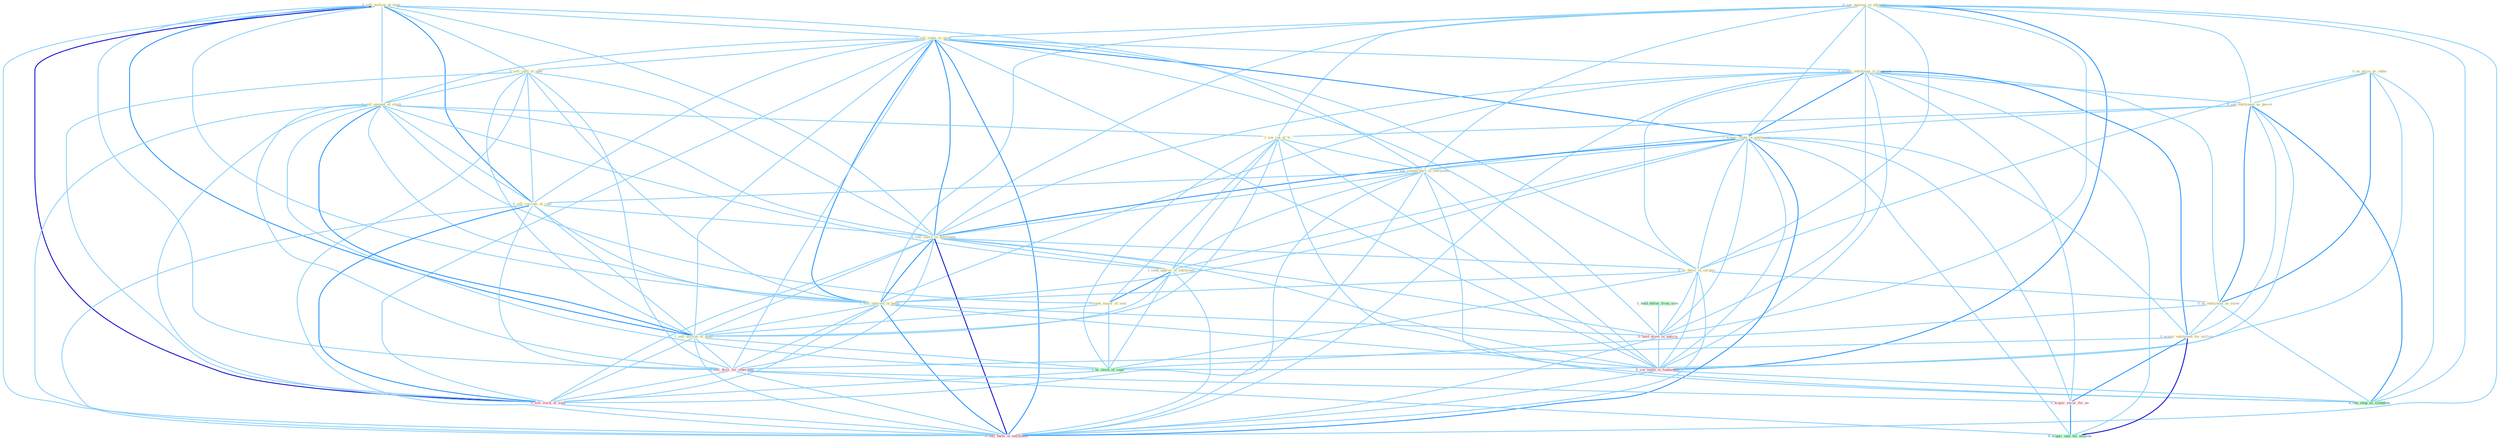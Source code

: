 Graph G{ 
    node
    [shape=polygon,style=filled,width=.5,height=.06,color="#BDFCC9",fixedsize=true,fontsize=4,
    fontcolor="#2f4f4f"];
    {node
    [color="#ffffe0", fontcolor="#8b7d6b"] "0_sell_million_at_time " "0_see_messag_in_advertis " "1_sell_stake_in_mine " "0_sell_cattl_to_oper " "1_sell_amount_of_stock " "0_us_prize_as_induc " "0_acquir_entitynam_in_transact " "0_see_entitynam_as_power " "1_acquir_stake_in_entitynam " "1_see_cut_of_% " "1_see_counterpart_at_entitynam " "0_sell_currenc_at_rate " "1_sell_share_in_entitynam " "1_seek_approv_of_entitynam " "0_us_devic_in_surgeri " "1_seek_major_of_seat " "0_us_entitynam_as_stone " "1_sell_interest_in_hotel " "1_sell_million_of_bond " "0_acquir_entitynam_for_million "}
{node [color="#fff0f5", fontcolor="#b22222"] "0_sell_divis_for_othernum " "1_acquir_secur_for_an " "0_hold_asset_in_anticip " "0_sell_stock_at_time " "0_see_anyth_in_fundament " "0_sell_them_in_entitynam "}
edge [color="#B0E2FF"];

	"0_sell_million_at_time " -- "1_sell_stake_in_mine " [w="1", color="#87cefa" ];
	"0_sell_million_at_time " -- "0_sell_cattl_to_oper " [w="1", color="#87cefa" ];
	"0_sell_million_at_time " -- "1_sell_amount_of_stock " [w="1", color="#87cefa" ];
	"0_sell_million_at_time " -- "1_see_counterpart_at_entitynam " [w="1", color="#87cefa" ];
	"0_sell_million_at_time " -- "0_sell_currenc_at_rate " [w="2", color="#1e90ff" , len=0.8];
	"0_sell_million_at_time " -- "1_sell_share_in_entitynam " [w="1", color="#87cefa" ];
	"0_sell_million_at_time " -- "1_sell_interest_in_hotel " [w="1", color="#87cefa" ];
	"0_sell_million_at_time " -- "1_sell_million_of_bond " [w="2", color="#1e90ff" , len=0.8];
	"0_sell_million_at_time " -- "0_sell_divis_for_othernum " [w="1", color="#87cefa" ];
	"0_sell_million_at_time " -- "0_sell_stock_at_time " [w="3", color="#0000cd" , len=0.6];
	"0_sell_million_at_time " -- "0_sell_them_in_entitynam " [w="1", color="#87cefa" ];
	"0_see_messag_in_advertis " -- "1_sell_stake_in_mine " [w="1", color="#87cefa" ];
	"0_see_messag_in_advertis " -- "0_acquir_entitynam_in_transact " [w="1", color="#87cefa" ];
	"0_see_messag_in_advertis " -- "0_see_entitynam_as_power " [w="1", color="#87cefa" ];
	"0_see_messag_in_advertis " -- "1_acquir_stake_in_entitynam " [w="1", color="#87cefa" ];
	"0_see_messag_in_advertis " -- "1_see_cut_of_% " [w="1", color="#87cefa" ];
	"0_see_messag_in_advertis " -- "1_see_counterpart_at_entitynam " [w="1", color="#87cefa" ];
	"0_see_messag_in_advertis " -- "1_sell_share_in_entitynam " [w="1", color="#87cefa" ];
	"0_see_messag_in_advertis " -- "0_us_devic_in_surgeri " [w="1", color="#87cefa" ];
	"0_see_messag_in_advertis " -- "1_sell_interest_in_hotel " [w="1", color="#87cefa" ];
	"0_see_messag_in_advertis " -- "0_hold_asset_in_anticip " [w="1", color="#87cefa" ];
	"0_see_messag_in_advertis " -- "0_see_anyth_in_fundament " [w="2", color="#1e90ff" , len=0.8];
	"0_see_messag_in_advertis " -- "0_see_shop_as_symptom " [w="1", color="#87cefa" ];
	"0_see_messag_in_advertis " -- "0_sell_them_in_entitynam " [w="1", color="#87cefa" ];
	"1_sell_stake_in_mine " -- "0_sell_cattl_to_oper " [w="1", color="#87cefa" ];
	"1_sell_stake_in_mine " -- "1_sell_amount_of_stock " [w="1", color="#87cefa" ];
	"1_sell_stake_in_mine " -- "0_acquir_entitynam_in_transact " [w="1", color="#87cefa" ];
	"1_sell_stake_in_mine " -- "1_acquir_stake_in_entitynam " [w="2", color="#1e90ff" , len=0.8];
	"1_sell_stake_in_mine " -- "0_sell_currenc_at_rate " [w="1", color="#87cefa" ];
	"1_sell_stake_in_mine " -- "1_sell_share_in_entitynam " [w="2", color="#1e90ff" , len=0.8];
	"1_sell_stake_in_mine " -- "0_us_devic_in_surgeri " [w="1", color="#87cefa" ];
	"1_sell_stake_in_mine " -- "1_sell_interest_in_hotel " [w="2", color="#1e90ff" , len=0.8];
	"1_sell_stake_in_mine " -- "1_sell_million_of_bond " [w="1", color="#87cefa" ];
	"1_sell_stake_in_mine " -- "0_sell_divis_for_othernum " [w="1", color="#87cefa" ];
	"1_sell_stake_in_mine " -- "0_hold_asset_in_anticip " [w="1", color="#87cefa" ];
	"1_sell_stake_in_mine " -- "0_sell_stock_at_time " [w="1", color="#87cefa" ];
	"1_sell_stake_in_mine " -- "0_see_anyth_in_fundament " [w="1", color="#87cefa" ];
	"1_sell_stake_in_mine " -- "0_sell_them_in_entitynam " [w="2", color="#1e90ff" , len=0.8];
	"0_sell_cattl_to_oper " -- "1_sell_amount_of_stock " [w="1", color="#87cefa" ];
	"0_sell_cattl_to_oper " -- "0_sell_currenc_at_rate " [w="1", color="#87cefa" ];
	"0_sell_cattl_to_oper " -- "1_sell_share_in_entitynam " [w="1", color="#87cefa" ];
	"0_sell_cattl_to_oper " -- "1_sell_interest_in_hotel " [w="1", color="#87cefa" ];
	"0_sell_cattl_to_oper " -- "1_sell_million_of_bond " [w="1", color="#87cefa" ];
	"0_sell_cattl_to_oper " -- "0_sell_divis_for_othernum " [w="1", color="#87cefa" ];
	"0_sell_cattl_to_oper " -- "0_sell_stock_at_time " [w="1", color="#87cefa" ];
	"0_sell_cattl_to_oper " -- "0_sell_them_in_entitynam " [w="1", color="#87cefa" ];
	"1_sell_amount_of_stock " -- "1_see_cut_of_% " [w="1", color="#87cefa" ];
	"1_sell_amount_of_stock " -- "0_sell_currenc_at_rate " [w="1", color="#87cefa" ];
	"1_sell_amount_of_stock " -- "1_sell_share_in_entitynam " [w="1", color="#87cefa" ];
	"1_sell_amount_of_stock " -- "1_seek_approv_of_entitynam " [w="1", color="#87cefa" ];
	"1_sell_amount_of_stock " -- "1_seek_major_of_seat " [w="1", color="#87cefa" ];
	"1_sell_amount_of_stock " -- "1_sell_interest_in_hotel " [w="1", color="#87cefa" ];
	"1_sell_amount_of_stock " -- "1_sell_million_of_bond " [w="2", color="#1e90ff" , len=0.8];
	"1_sell_amount_of_stock " -- "0_sell_divis_for_othernum " [w="1", color="#87cefa" ];
	"1_sell_amount_of_stock " -- "1_us_stock_of_capit " [w="1", color="#87cefa" ];
	"1_sell_amount_of_stock " -- "0_sell_stock_at_time " [w="1", color="#87cefa" ];
	"1_sell_amount_of_stock " -- "0_sell_them_in_entitynam " [w="1", color="#87cefa" ];
	"0_us_prize_as_induc " -- "0_see_entitynam_as_power " [w="1", color="#87cefa" ];
	"0_us_prize_as_induc " -- "0_us_devic_in_surgeri " [w="1", color="#87cefa" ];
	"0_us_prize_as_induc " -- "0_us_entitynam_as_stone " [w="2", color="#1e90ff" , len=0.8];
	"0_us_prize_as_induc " -- "1_us_stock_of_capit " [w="1", color="#87cefa" ];
	"0_us_prize_as_induc " -- "0_see_shop_as_symptom " [w="1", color="#87cefa" ];
	"0_acquir_entitynam_in_transact " -- "0_see_entitynam_as_power " [w="1", color="#87cefa" ];
	"0_acquir_entitynam_in_transact " -- "1_acquir_stake_in_entitynam " [w="2", color="#1e90ff" , len=0.8];
	"0_acquir_entitynam_in_transact " -- "1_sell_share_in_entitynam " [w="1", color="#87cefa" ];
	"0_acquir_entitynam_in_transact " -- "0_us_devic_in_surgeri " [w="1", color="#87cefa" ];
	"0_acquir_entitynam_in_transact " -- "0_us_entitynam_as_stone " [w="1", color="#87cefa" ];
	"0_acquir_entitynam_in_transact " -- "1_sell_interest_in_hotel " [w="1", color="#87cefa" ];
	"0_acquir_entitynam_in_transact " -- "0_acquir_entitynam_for_million " [w="2", color="#1e90ff" , len=0.8];
	"0_acquir_entitynam_in_transact " -- "1_acquir_secur_for_an " [w="1", color="#87cefa" ];
	"0_acquir_entitynam_in_transact " -- "0_hold_asset_in_anticip " [w="1", color="#87cefa" ];
	"0_acquir_entitynam_in_transact " -- "0_see_anyth_in_fundament " [w="1", color="#87cefa" ];
	"0_acquir_entitynam_in_transact " -- "0_acquir_unit_for_million " [w="1", color="#87cefa" ];
	"0_acquir_entitynam_in_transact " -- "0_sell_them_in_entitynam " [w="1", color="#87cefa" ];
	"0_see_entitynam_as_power " -- "1_see_cut_of_% " [w="1", color="#87cefa" ];
	"0_see_entitynam_as_power " -- "1_see_counterpart_at_entitynam " [w="1", color="#87cefa" ];
	"0_see_entitynam_as_power " -- "0_us_entitynam_as_stone " [w="2", color="#1e90ff" , len=0.8];
	"0_see_entitynam_as_power " -- "0_acquir_entitynam_for_million " [w="1", color="#87cefa" ];
	"0_see_entitynam_as_power " -- "0_see_anyth_in_fundament " [w="1", color="#87cefa" ];
	"0_see_entitynam_as_power " -- "0_see_shop_as_symptom " [w="2", color="#1e90ff" , len=0.8];
	"1_acquir_stake_in_entitynam " -- "1_see_counterpart_at_entitynam " [w="1", color="#87cefa" ];
	"1_acquir_stake_in_entitynam " -- "1_sell_share_in_entitynam " [w="2", color="#1e90ff" , len=0.8];
	"1_acquir_stake_in_entitynam " -- "1_seek_approv_of_entitynam " [w="1", color="#87cefa" ];
	"1_acquir_stake_in_entitynam " -- "0_us_devic_in_surgeri " [w="1", color="#87cefa" ];
	"1_acquir_stake_in_entitynam " -- "1_sell_interest_in_hotel " [w="1", color="#87cefa" ];
	"1_acquir_stake_in_entitynam " -- "0_acquir_entitynam_for_million " [w="1", color="#87cefa" ];
	"1_acquir_stake_in_entitynam " -- "1_acquir_secur_for_an " [w="1", color="#87cefa" ];
	"1_acquir_stake_in_entitynam " -- "0_hold_asset_in_anticip " [w="1", color="#87cefa" ];
	"1_acquir_stake_in_entitynam " -- "0_see_anyth_in_fundament " [w="1", color="#87cefa" ];
	"1_acquir_stake_in_entitynam " -- "0_acquir_unit_for_million " [w="1", color="#87cefa" ];
	"1_acquir_stake_in_entitynam " -- "0_sell_them_in_entitynam " [w="2", color="#1e90ff" , len=0.8];
	"1_see_cut_of_% " -- "1_see_counterpart_at_entitynam " [w="1", color="#87cefa" ];
	"1_see_cut_of_% " -- "1_seek_approv_of_entitynam " [w="1", color="#87cefa" ];
	"1_see_cut_of_% " -- "1_seek_major_of_seat " [w="1", color="#87cefa" ];
	"1_see_cut_of_% " -- "1_sell_million_of_bond " [w="1", color="#87cefa" ];
	"1_see_cut_of_% " -- "1_us_stock_of_capit " [w="1", color="#87cefa" ];
	"1_see_cut_of_% " -- "0_see_anyth_in_fundament " [w="1", color="#87cefa" ];
	"1_see_cut_of_% " -- "0_see_shop_as_symptom " [w="1", color="#87cefa" ];
	"1_see_counterpart_at_entitynam " -- "0_sell_currenc_at_rate " [w="1", color="#87cefa" ];
	"1_see_counterpart_at_entitynam " -- "1_sell_share_in_entitynam " [w="1", color="#87cefa" ];
	"1_see_counterpart_at_entitynam " -- "1_seek_approv_of_entitynam " [w="1", color="#87cefa" ];
	"1_see_counterpart_at_entitynam " -- "0_sell_stock_at_time " [w="1", color="#87cefa" ];
	"1_see_counterpart_at_entitynam " -- "0_see_anyth_in_fundament " [w="1", color="#87cefa" ];
	"1_see_counterpart_at_entitynam " -- "0_see_shop_as_symptom " [w="1", color="#87cefa" ];
	"1_see_counterpart_at_entitynam " -- "0_sell_them_in_entitynam " [w="1", color="#87cefa" ];
	"0_sell_currenc_at_rate " -- "1_sell_share_in_entitynam " [w="1", color="#87cefa" ];
	"0_sell_currenc_at_rate " -- "1_sell_interest_in_hotel " [w="1", color="#87cefa" ];
	"0_sell_currenc_at_rate " -- "1_sell_million_of_bond " [w="1", color="#87cefa" ];
	"0_sell_currenc_at_rate " -- "0_sell_divis_for_othernum " [w="1", color="#87cefa" ];
	"0_sell_currenc_at_rate " -- "0_sell_stock_at_time " [w="2", color="#1e90ff" , len=0.8];
	"0_sell_currenc_at_rate " -- "0_sell_them_in_entitynam " [w="1", color="#87cefa" ];
	"1_sell_share_in_entitynam " -- "1_seek_approv_of_entitynam " [w="1", color="#87cefa" ];
	"1_sell_share_in_entitynam " -- "0_us_devic_in_surgeri " [w="1", color="#87cefa" ];
	"1_sell_share_in_entitynam " -- "1_sell_interest_in_hotel " [w="2", color="#1e90ff" , len=0.8];
	"1_sell_share_in_entitynam " -- "1_sell_million_of_bond " [w="1", color="#87cefa" ];
	"1_sell_share_in_entitynam " -- "0_sell_divis_for_othernum " [w="1", color="#87cefa" ];
	"1_sell_share_in_entitynam " -- "0_hold_asset_in_anticip " [w="1", color="#87cefa" ];
	"1_sell_share_in_entitynam " -- "0_sell_stock_at_time " [w="1", color="#87cefa" ];
	"1_sell_share_in_entitynam " -- "0_see_anyth_in_fundament " [w="1", color="#87cefa" ];
	"1_sell_share_in_entitynam " -- "0_sell_them_in_entitynam " [w="3", color="#0000cd" , len=0.6];
	"1_seek_approv_of_entitynam " -- "1_seek_major_of_seat " [w="2", color="#1e90ff" , len=0.8];
	"1_seek_approv_of_entitynam " -- "1_sell_million_of_bond " [w="1", color="#87cefa" ];
	"1_seek_approv_of_entitynam " -- "1_us_stock_of_capit " [w="1", color="#87cefa" ];
	"1_seek_approv_of_entitynam " -- "0_sell_them_in_entitynam " [w="1", color="#87cefa" ];
	"0_us_devic_in_surgeri " -- "0_us_entitynam_as_stone " [w="1", color="#87cefa" ];
	"0_us_devic_in_surgeri " -- "1_sell_interest_in_hotel " [w="1", color="#87cefa" ];
	"0_us_devic_in_surgeri " -- "1_us_stock_of_capit " [w="1", color="#87cefa" ];
	"0_us_devic_in_surgeri " -- "0_hold_asset_in_anticip " [w="1", color="#87cefa" ];
	"0_us_devic_in_surgeri " -- "0_see_anyth_in_fundament " [w="1", color="#87cefa" ];
	"0_us_devic_in_surgeri " -- "0_sell_them_in_entitynam " [w="1", color="#87cefa" ];
	"1_seek_major_of_seat " -- "1_sell_million_of_bond " [w="1", color="#87cefa" ];
	"1_seek_major_of_seat " -- "1_us_stock_of_capit " [w="1", color="#87cefa" ];
	"0_us_entitynam_as_stone " -- "0_acquir_entitynam_for_million " [w="1", color="#87cefa" ];
	"0_us_entitynam_as_stone " -- "1_us_stock_of_capit " [w="1", color="#87cefa" ];
	"0_us_entitynam_as_stone " -- "0_see_shop_as_symptom " [w="1", color="#87cefa" ];
	"1_sell_interest_in_hotel " -- "1_sell_million_of_bond " [w="1", color="#87cefa" ];
	"1_sell_interest_in_hotel " -- "0_sell_divis_for_othernum " [w="1", color="#87cefa" ];
	"1_sell_interest_in_hotel " -- "0_hold_asset_in_anticip " [w="1", color="#87cefa" ];
	"1_sell_interest_in_hotel " -- "0_sell_stock_at_time " [w="1", color="#87cefa" ];
	"1_sell_interest_in_hotel " -- "0_see_anyth_in_fundament " [w="1", color="#87cefa" ];
	"1_sell_interest_in_hotel " -- "0_sell_them_in_entitynam " [w="2", color="#1e90ff" , len=0.8];
	"1_sell_million_of_bond " -- "0_sell_divis_for_othernum " [w="1", color="#87cefa" ];
	"1_sell_million_of_bond " -- "1_us_stock_of_capit " [w="1", color="#87cefa" ];
	"1_sell_million_of_bond " -- "0_sell_stock_at_time " [w="1", color="#87cefa" ];
	"1_sell_million_of_bond " -- "0_sell_them_in_entitynam " [w="1", color="#87cefa" ];
	"0_acquir_entitynam_for_million " -- "0_sell_divis_for_othernum " [w="1", color="#87cefa" ];
	"0_acquir_entitynam_for_million " -- "1_acquir_secur_for_an " [w="2", color="#1e90ff" , len=0.8];
	"0_acquir_entitynam_for_million " -- "0_acquir_unit_for_million " [w="3", color="#0000cd" , len=0.6];
	"0_sell_divis_for_othernum " -- "1_acquir_secur_for_an " [w="1", color="#87cefa" ];
	"0_sell_divis_for_othernum " -- "0_sell_stock_at_time " [w="1", color="#87cefa" ];
	"0_sell_divis_for_othernum " -- "0_acquir_unit_for_million " [w="1", color="#87cefa" ];
	"0_sell_divis_for_othernum " -- "0_sell_them_in_entitynam " [w="1", color="#87cefa" ];
	"1_acquir_secur_for_an " -- "0_acquir_unit_for_million " [w="2", color="#1e90ff" , len=0.8];
	"1_us_stock_of_capit " -- "0_sell_stock_at_time " [w="1", color="#87cefa" ];
	"1_hold_dollar_from_sale " -- "0_hold_asset_in_anticip " [w="1", color="#87cefa" ];
	"0_hold_asset_in_anticip " -- "0_see_anyth_in_fundament " [w="1", color="#87cefa" ];
	"0_hold_asset_in_anticip " -- "0_sell_them_in_entitynam " [w="1", color="#87cefa" ];
	"0_sell_stock_at_time " -- "0_sell_them_in_entitynam " [w="1", color="#87cefa" ];
	"0_see_anyth_in_fundament " -- "0_see_shop_as_symptom " [w="1", color="#87cefa" ];
	"0_see_anyth_in_fundament " -- "0_sell_them_in_entitynam " [w="1", color="#87cefa" ];
}